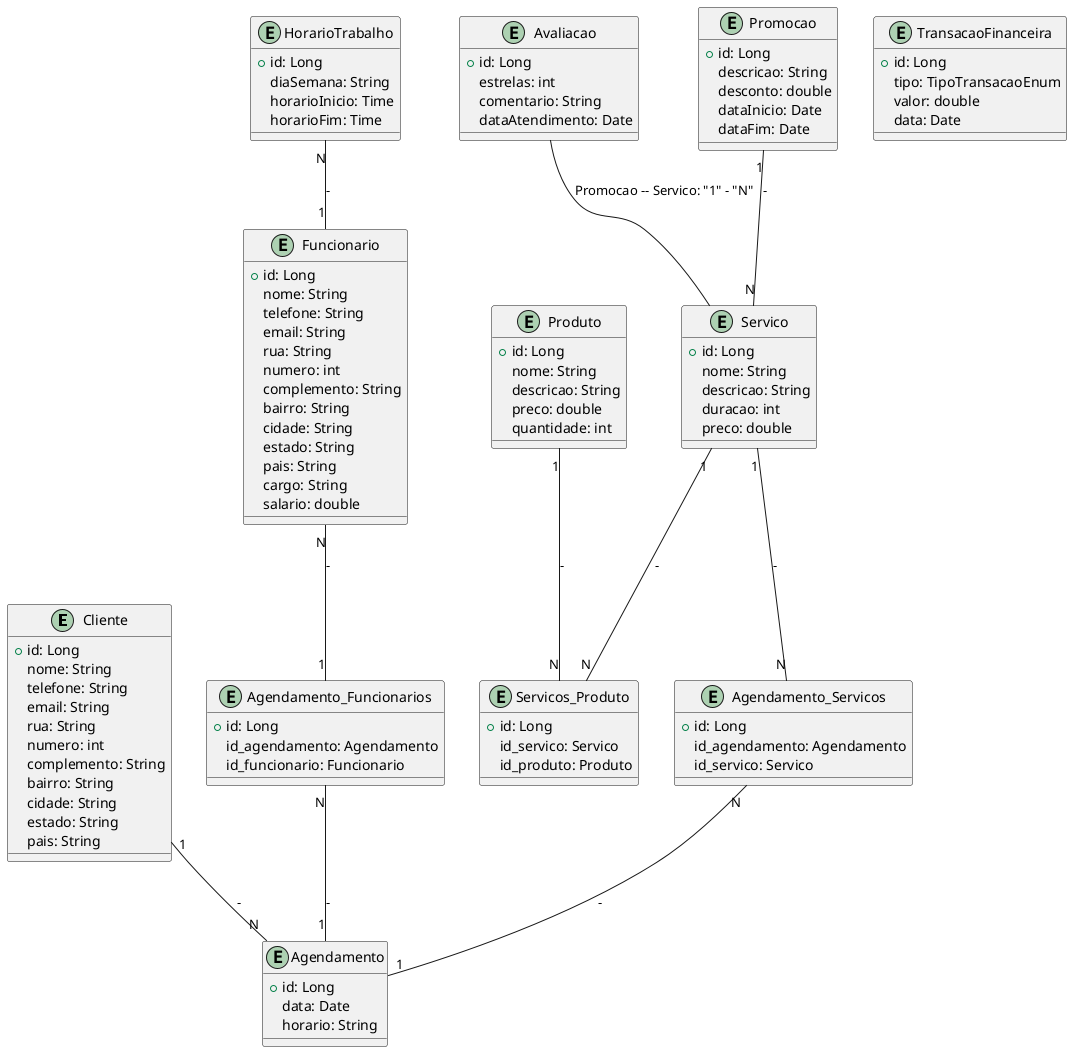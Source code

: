 @startuml Modelo_Relacional

!define ENTITY entity

entity Cliente {
  + id: Long
  nome: String
  telefone: String
  email: String
  rua: String
  numero: int
  complemento: String
  bairro: String
  cidade: String
  estado: String
  pais: String
}

entity Funcionario {
  + id: Long
  nome: String
  telefone: String
  email: String
  rua: String
  numero: int
  complemento: String
  bairro: String
  cidade: String
  estado: String
  pais: String
  cargo: String
  salario: double
}

entity Agendamento {
  + id: Long
  data: Date
  horario: String
}

entity Servico {
  + id: Long
  nome: String
  descricao: String
  duracao: int
  preco: double
}

entity Agendamento_Funcionarios {
  + id: Long
  id_agendamento: Agendamento
  id_funcionario: Funcionario
}

entity Agendamento_Servicos {
  + id: Long
  id_agendamento: Agendamento
  id_servico: Servico
}

entity Produto {
  + id: Long
  nome: String
  descricao: String
  preco: double
  quantidade: int
}

entity TransacaoFinanceira {
  + id: Long
  tipo: TipoTransacaoEnum
  valor: double
  data: Date
}

entity Avaliacao {
  + id: Long
  estrelas: int
  comentario: String
  dataAtendimento: Date
}

entity HorarioTrabalho {
  + id: Long
  diaSemana: String
  horarioInicio: Time
  horarioFim: Time
}

entity Promocao {
  + id: Long
  descricao: String
  desconto: double
  dataInicio: Date
  dataFim: Date
}

entity Servicos_Produto {
  + id: Long
  id_servico: Servico
  id_produto: Produto
}

Cliente -- Agendamento: "1" - "N"
Funcionario -- Agendamento_Funcionarios: "N" - "1"
Agendamento_Funcionarios -- Agendamento: "N" - "1"
Servico -- Agendamento_Servicos: "1" - "N"
Agendamento_Servicos -- Agendamento: "N" - "1"
Servico -- Servicos_Produto: "1" - "N"
Produto -- Servicos_Produto: "1" - "N"
Promocao -- Servico: "1" - "N"
HorarioTrabalho -- Funcionario: "N" - "1"
Avaliacao -- Servico: Promocao -- Servico: "1" - "N"

@enduml
